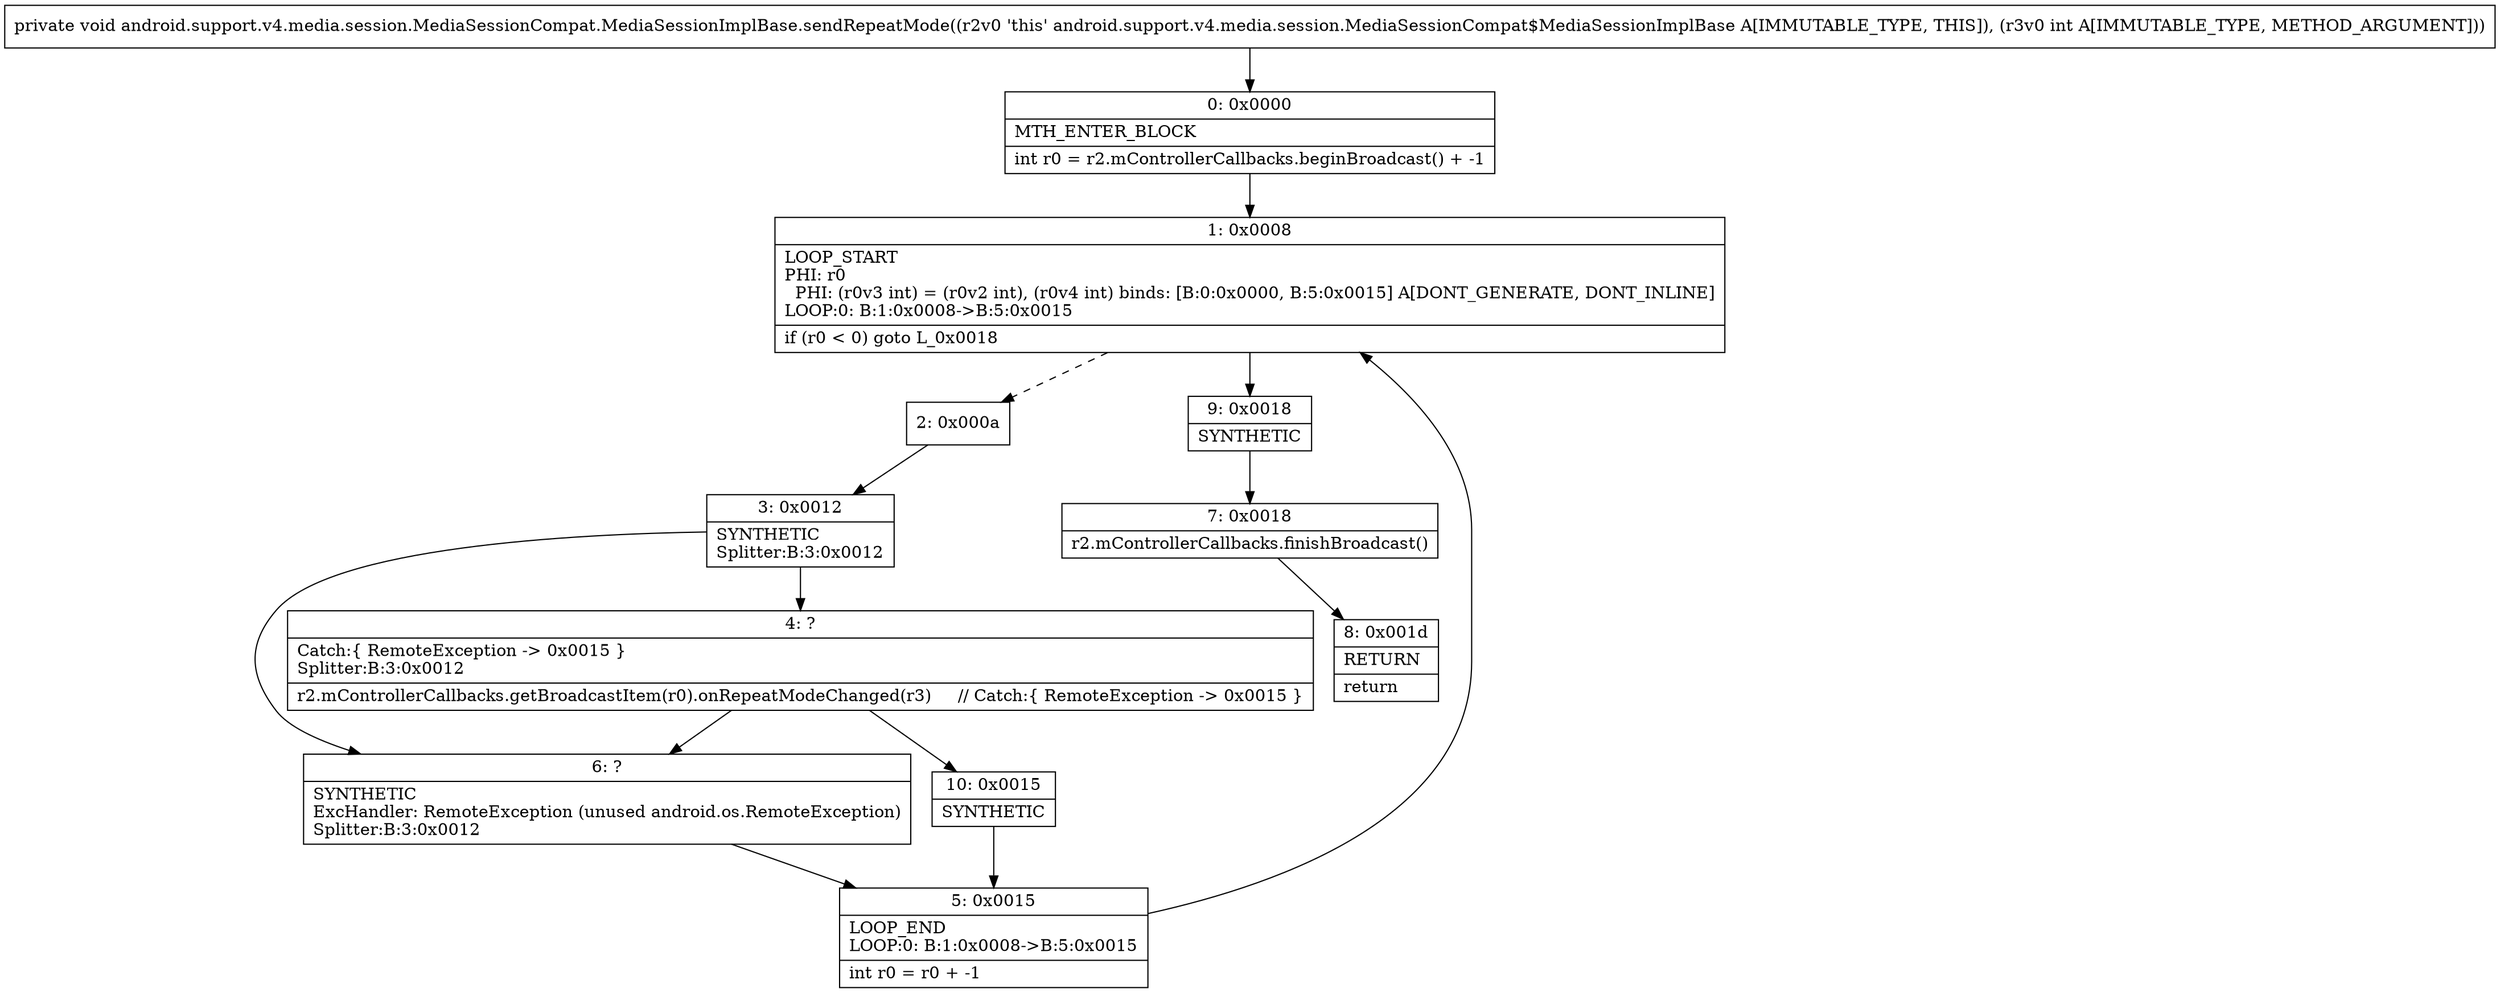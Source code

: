 digraph "CFG forandroid.support.v4.media.session.MediaSessionCompat.MediaSessionImplBase.sendRepeatMode(I)V" {
Node_0 [shape=record,label="{0\:\ 0x0000|MTH_ENTER_BLOCK\l|int r0 = r2.mControllerCallbacks.beginBroadcast() + \-1\l}"];
Node_1 [shape=record,label="{1\:\ 0x0008|LOOP_START\lPHI: r0 \l  PHI: (r0v3 int) = (r0v2 int), (r0v4 int) binds: [B:0:0x0000, B:5:0x0015] A[DONT_GENERATE, DONT_INLINE]\lLOOP:0: B:1:0x0008\-\>B:5:0x0015\l|if (r0 \< 0) goto L_0x0018\l}"];
Node_2 [shape=record,label="{2\:\ 0x000a}"];
Node_3 [shape=record,label="{3\:\ 0x0012|SYNTHETIC\lSplitter:B:3:0x0012\l}"];
Node_4 [shape=record,label="{4\:\ ?|Catch:\{ RemoteException \-\> 0x0015 \}\lSplitter:B:3:0x0012\l|r2.mControllerCallbacks.getBroadcastItem(r0).onRepeatModeChanged(r3)     \/\/ Catch:\{ RemoteException \-\> 0x0015 \}\l}"];
Node_5 [shape=record,label="{5\:\ 0x0015|LOOP_END\lLOOP:0: B:1:0x0008\-\>B:5:0x0015\l|int r0 = r0 + \-1\l}"];
Node_6 [shape=record,label="{6\:\ ?|SYNTHETIC\lExcHandler: RemoteException (unused android.os.RemoteException)\lSplitter:B:3:0x0012\l}"];
Node_7 [shape=record,label="{7\:\ 0x0018|r2.mControllerCallbacks.finishBroadcast()\l}"];
Node_8 [shape=record,label="{8\:\ 0x001d|RETURN\l|return\l}"];
Node_9 [shape=record,label="{9\:\ 0x0018|SYNTHETIC\l}"];
Node_10 [shape=record,label="{10\:\ 0x0015|SYNTHETIC\l}"];
MethodNode[shape=record,label="{private void android.support.v4.media.session.MediaSessionCompat.MediaSessionImplBase.sendRepeatMode((r2v0 'this' android.support.v4.media.session.MediaSessionCompat$MediaSessionImplBase A[IMMUTABLE_TYPE, THIS]), (r3v0 int A[IMMUTABLE_TYPE, METHOD_ARGUMENT])) }"];
MethodNode -> Node_0;
Node_0 -> Node_1;
Node_1 -> Node_2[style=dashed];
Node_1 -> Node_9;
Node_2 -> Node_3;
Node_3 -> Node_4;
Node_3 -> Node_6;
Node_4 -> Node_6;
Node_4 -> Node_10;
Node_5 -> Node_1;
Node_6 -> Node_5;
Node_7 -> Node_8;
Node_9 -> Node_7;
Node_10 -> Node_5;
}

